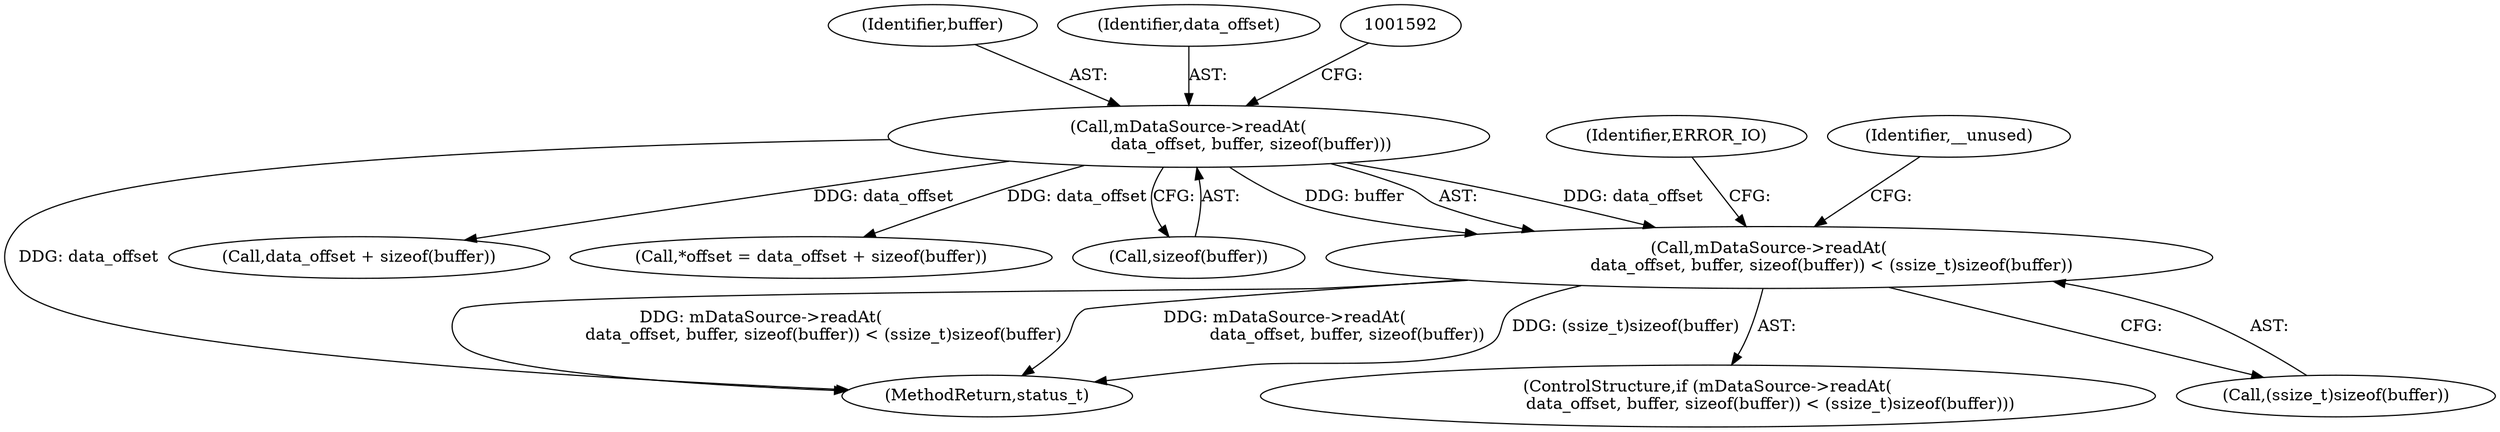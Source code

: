 digraph "0_Android_f81038006b4c59a5a148dcad887371206033c28f_2@API" {
"1001585" [label="(Call,mDataSource->readAt(\n                        data_offset, buffer, sizeof(buffer)) < (ssize_t)sizeof(buffer))"];
"1001586" [label="(Call,mDataSource->readAt(\n                        data_offset, buffer, sizeof(buffer)))"];
"1001585" [label="(Call,mDataSource->readAt(\n                        data_offset, buffer, sizeof(buffer)) < (ssize_t)sizeof(buffer))"];
"1003289" [label="(MethodReturn,status_t)"];
"1001584" [label="(ControlStructure,if (mDataSource->readAt(\n                        data_offset, buffer, sizeof(buffer)) < (ssize_t)sizeof(buffer)))"];
"1001679" [label="(Call,data_offset + sizeof(buffer))"];
"1001588" [label="(Identifier,buffer)"];
"1001591" [label="(Call,(ssize_t)sizeof(buffer))"];
"1001676" [label="(Call,*offset = data_offset + sizeof(buffer))"];
"1001589" [label="(Call,sizeof(buffer))"];
"1001587" [label="(Identifier,data_offset)"];
"1001597" [label="(Identifier,ERROR_IO)"];
"1001586" [label="(Call,mDataSource->readAt(\n                        data_offset, buffer, sizeof(buffer)))"];
"1001600" [label="(Identifier,__unused)"];
"1001585" -> "1001584"  [label="AST: "];
"1001585" -> "1001591"  [label="CFG: "];
"1001586" -> "1001585"  [label="AST: "];
"1001591" -> "1001585"  [label="AST: "];
"1001597" -> "1001585"  [label="CFG: "];
"1001600" -> "1001585"  [label="CFG: "];
"1001585" -> "1003289"  [label="DDG: (ssize_t)sizeof(buffer)"];
"1001585" -> "1003289"  [label="DDG: mDataSource->readAt(\n                        data_offset, buffer, sizeof(buffer)) < (ssize_t)sizeof(buffer)"];
"1001585" -> "1003289"  [label="DDG: mDataSource->readAt(\n                        data_offset, buffer, sizeof(buffer))"];
"1001586" -> "1001585"  [label="DDG: data_offset"];
"1001586" -> "1001585"  [label="DDG: buffer"];
"1001586" -> "1001589"  [label="CFG: "];
"1001587" -> "1001586"  [label="AST: "];
"1001588" -> "1001586"  [label="AST: "];
"1001589" -> "1001586"  [label="AST: "];
"1001592" -> "1001586"  [label="CFG: "];
"1001586" -> "1003289"  [label="DDG: data_offset"];
"1001586" -> "1001676"  [label="DDG: data_offset"];
"1001586" -> "1001679"  [label="DDG: data_offset"];
}
